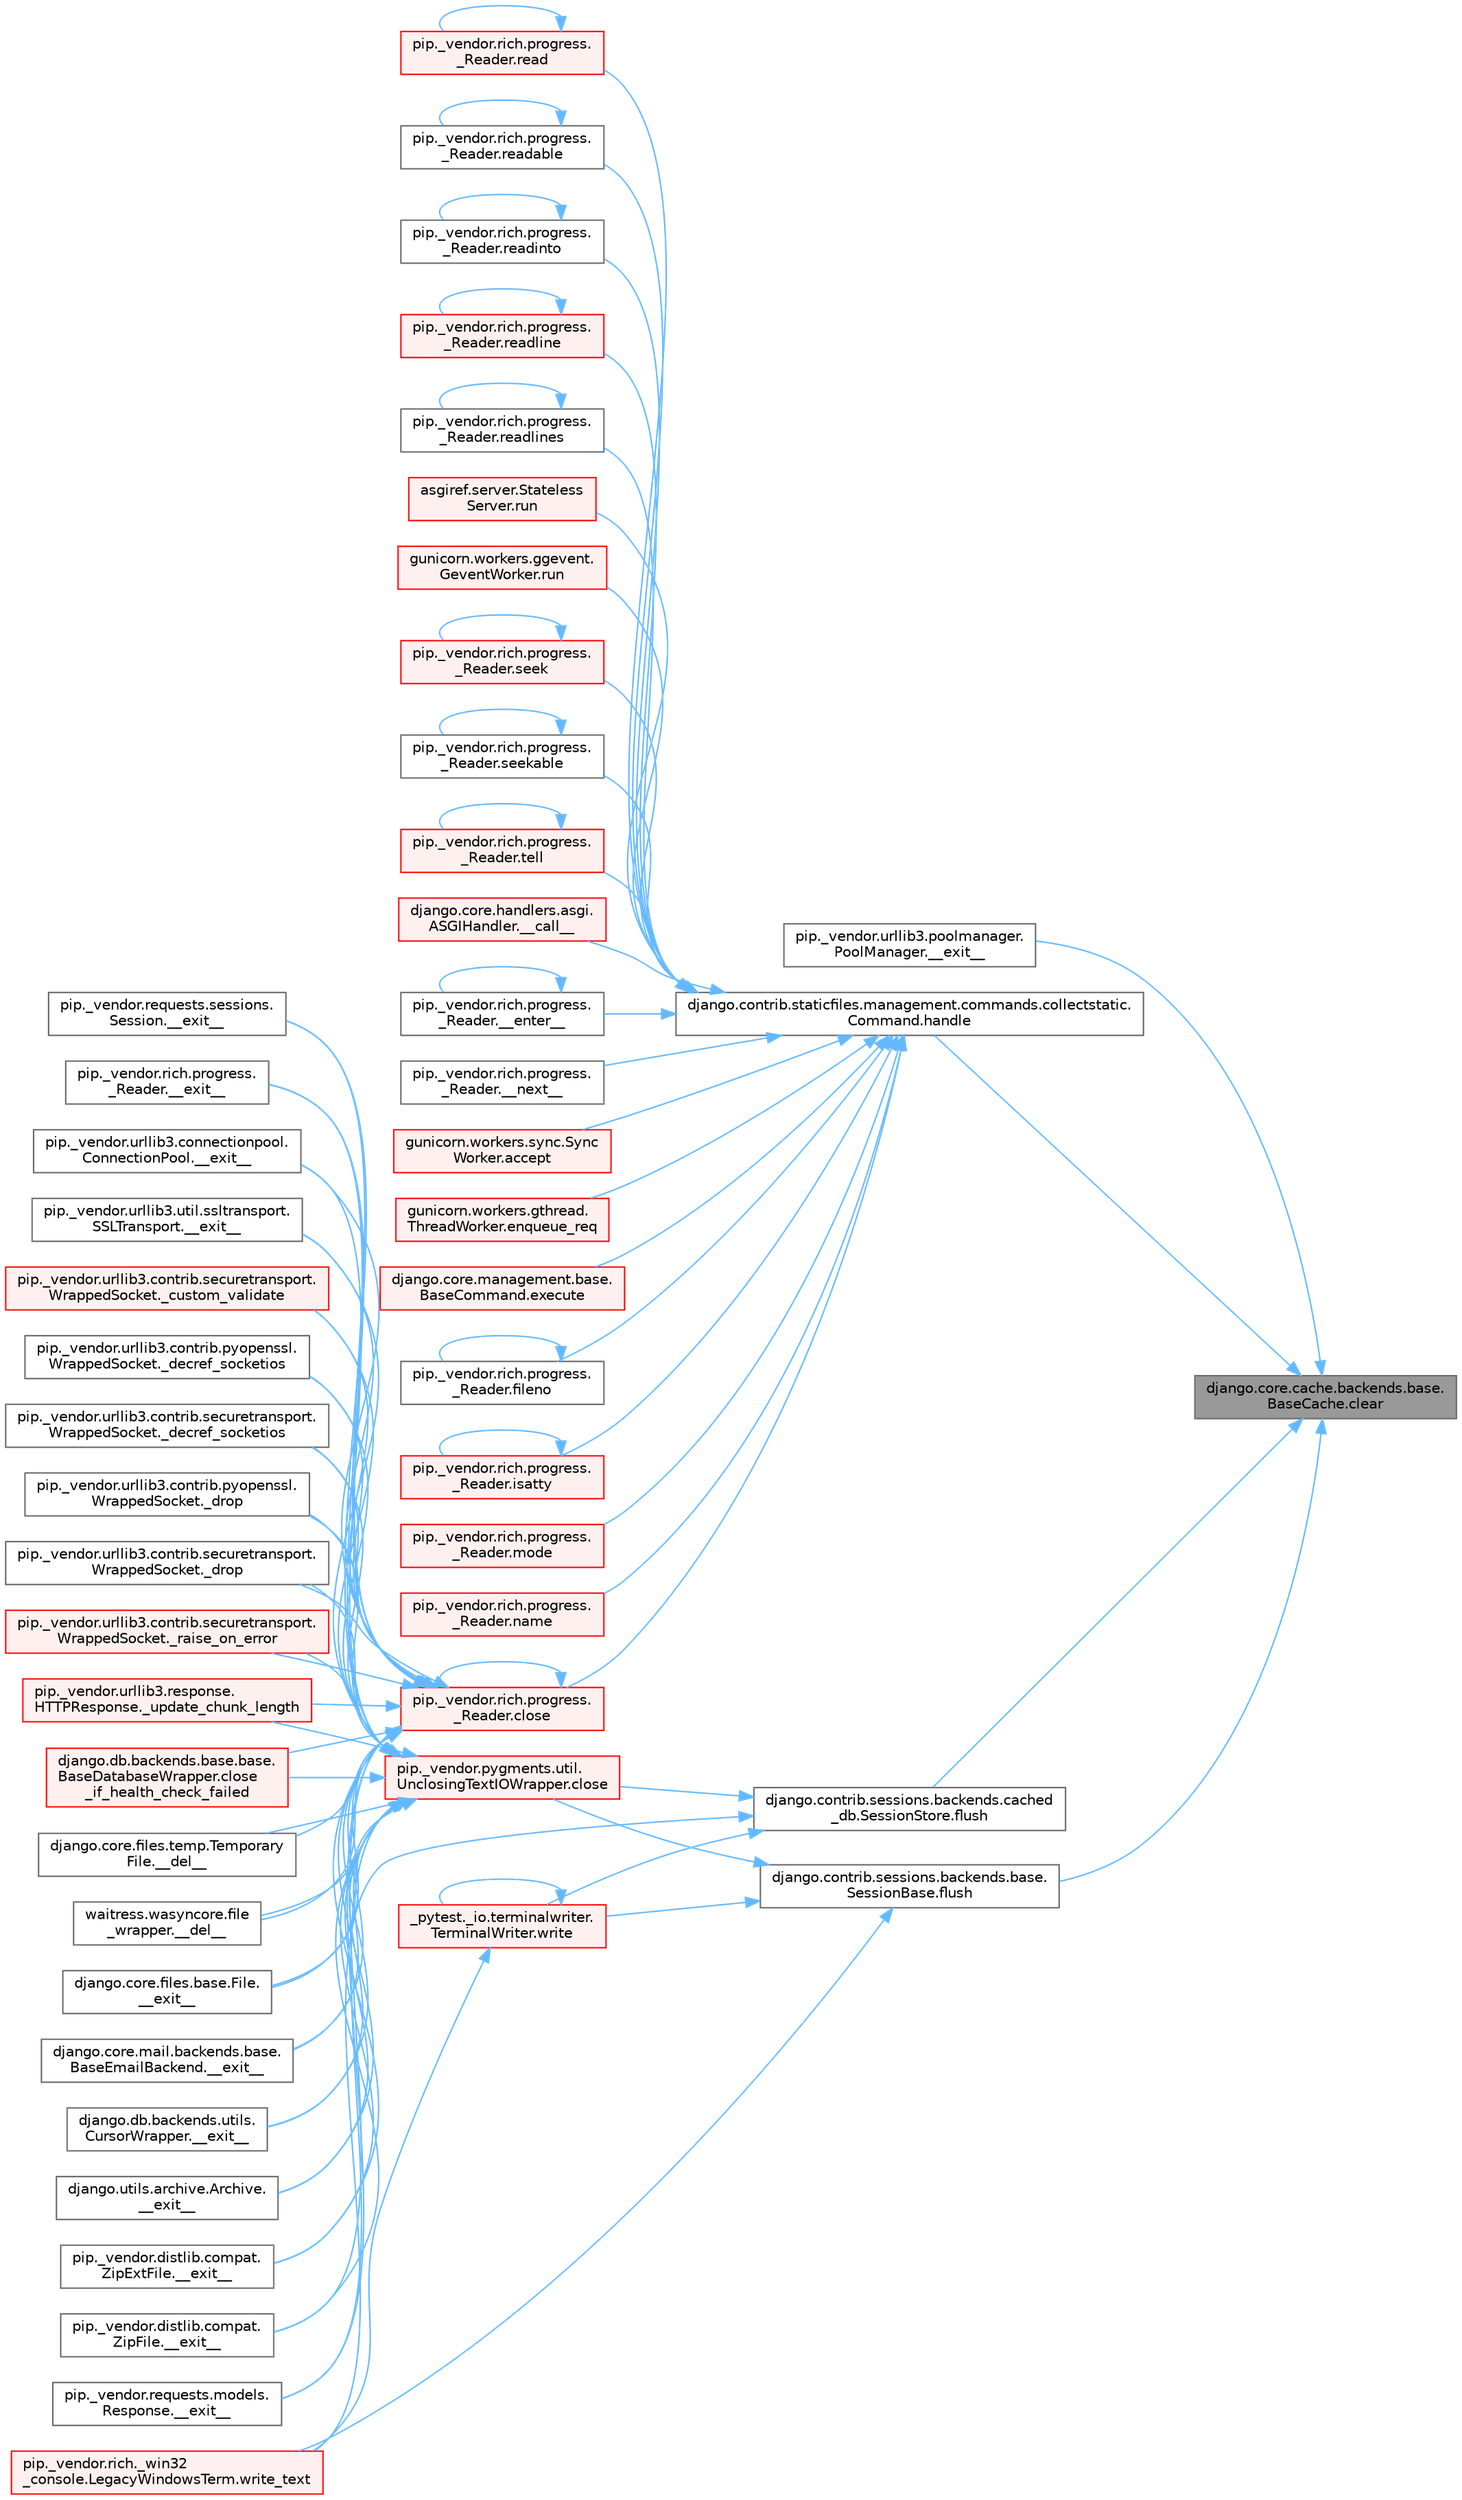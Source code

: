 digraph "django.core.cache.backends.base.BaseCache.clear"
{
 // LATEX_PDF_SIZE
  bgcolor="transparent";
  edge [fontname=Helvetica,fontsize=10,labelfontname=Helvetica,labelfontsize=10];
  node [fontname=Helvetica,fontsize=10,shape=box,height=0.2,width=0.4];
  rankdir="RL";
  Node1 [id="Node000001",label="django.core.cache.backends.base.\lBaseCache.clear",height=0.2,width=0.4,color="gray40", fillcolor="grey60", style="filled", fontcolor="black",tooltip=" "];
  Node1 -> Node2 [id="edge1_Node000001_Node000002",dir="back",color="steelblue1",style="solid",tooltip=" "];
  Node2 [id="Node000002",label="pip._vendor.urllib3.poolmanager.\lPoolManager.__exit__",height=0.2,width=0.4,color="grey40", fillcolor="white", style="filled",URL="$classpip_1_1__vendor_1_1urllib3_1_1poolmanager_1_1_pool_manager.html#a75163405928e50c780bcbf8921907136",tooltip=" "];
  Node1 -> Node3 [id="edge2_Node000001_Node000003",dir="back",color="steelblue1",style="solid",tooltip=" "];
  Node3 [id="Node000003",label="django.contrib.sessions.backends.base.\lSessionBase.flush",height=0.2,width=0.4,color="grey40", fillcolor="white", style="filled",URL="$classdjango_1_1contrib_1_1sessions_1_1backends_1_1base_1_1_session_base.html#a915ab38003d5f0be1ce9f849583910bb",tooltip=" "];
  Node3 -> Node4 [id="edge3_Node000003_Node000004",dir="back",color="steelblue1",style="solid",tooltip=" "];
  Node4 [id="Node000004",label="pip._vendor.pygments.util.\lUnclosingTextIOWrapper.close",height=0.2,width=0.4,color="red", fillcolor="#FFF0F0", style="filled",URL="$classpip_1_1__vendor_1_1pygments_1_1util_1_1_unclosing_text_i_o_wrapper.html#a8b7334932e365946b03244a148e50846",tooltip=" "];
  Node4 -> Node5 [id="edge4_Node000004_Node000005",dir="back",color="steelblue1",style="solid",tooltip=" "];
  Node5 [id="Node000005",label="django.core.files.temp.Temporary\lFile.__del__",height=0.2,width=0.4,color="grey40", fillcolor="white", style="filled",URL="$classdjango_1_1core_1_1files_1_1temp_1_1_temporary_file.html#a95809e90e91ff4f43e62813734a1ff5f",tooltip=" "];
  Node4 -> Node6 [id="edge5_Node000004_Node000006",dir="back",color="steelblue1",style="solid",tooltip=" "];
  Node6 [id="Node000006",label="waitress.wasyncore.file\l_wrapper.__del__",height=0.2,width=0.4,color="grey40", fillcolor="white", style="filled",URL="$classwaitress_1_1wasyncore_1_1file__wrapper.html#a4e25ecc24a6210bc5e295c433e632780",tooltip=" "];
  Node4 -> Node7 [id="edge6_Node000004_Node000007",dir="back",color="steelblue1",style="solid",tooltip=" "];
  Node7 [id="Node000007",label="django.core.files.base.File.\l__exit__",height=0.2,width=0.4,color="grey40", fillcolor="white", style="filled",URL="$classdjango_1_1core_1_1files_1_1base_1_1_file.html#ae0b1191c5014d84fee107227495e239c",tooltip=" "];
  Node4 -> Node8 [id="edge7_Node000004_Node000008",dir="back",color="steelblue1",style="solid",tooltip=" "];
  Node8 [id="Node000008",label="django.core.mail.backends.base.\lBaseEmailBackend.__exit__",height=0.2,width=0.4,color="grey40", fillcolor="white", style="filled",URL="$classdjango_1_1core_1_1mail_1_1backends_1_1base_1_1_base_email_backend.html#ab6610ac0ed4aba1a8172e85b59065503",tooltip=" "];
  Node4 -> Node9 [id="edge8_Node000004_Node000009",dir="back",color="steelblue1",style="solid",tooltip=" "];
  Node9 [id="Node000009",label="django.db.backends.utils.\lCursorWrapper.__exit__",height=0.2,width=0.4,color="grey40", fillcolor="white", style="filled",URL="$classdjango_1_1db_1_1backends_1_1utils_1_1_cursor_wrapper.html#a02f5176bb3b2e598d12ac8fdf26f3496",tooltip=" "];
  Node4 -> Node10 [id="edge9_Node000004_Node000010",dir="back",color="steelblue1",style="solid",tooltip=" "];
  Node10 [id="Node000010",label="django.utils.archive.Archive.\l__exit__",height=0.2,width=0.4,color="grey40", fillcolor="white", style="filled",URL="$classdjango_1_1utils_1_1archive_1_1_archive.html#a9a50df9316e6d45236868d7561a13d78",tooltip=" "];
  Node4 -> Node11 [id="edge10_Node000004_Node000011",dir="back",color="steelblue1",style="solid",tooltip=" "];
  Node11 [id="Node000011",label="pip._vendor.distlib.compat.\lZipExtFile.__exit__",height=0.2,width=0.4,color="grey40", fillcolor="white", style="filled",URL="$classpip_1_1__vendor_1_1distlib_1_1compat_1_1_zip_ext_file.html#ad18398fe6a9f5109a3b0a62aa29d830c",tooltip=" "];
  Node4 -> Node12 [id="edge11_Node000004_Node000012",dir="back",color="steelblue1",style="solid",tooltip=" "];
  Node12 [id="Node000012",label="pip._vendor.distlib.compat.\lZipFile.__exit__",height=0.2,width=0.4,color="grey40", fillcolor="white", style="filled",URL="$classpip_1_1__vendor_1_1distlib_1_1compat_1_1_zip_file.html#ae730617981b5947edb5f7838f1caabb4",tooltip=" "];
  Node4 -> Node13 [id="edge12_Node000004_Node000013",dir="back",color="steelblue1",style="solid",tooltip=" "];
  Node13 [id="Node000013",label="pip._vendor.requests.models.\lResponse.__exit__",height=0.2,width=0.4,color="grey40", fillcolor="white", style="filled",URL="$classpip_1_1__vendor_1_1requests_1_1models_1_1_response.html#a1f5f32680ba6cd5002b2c19b7b8b0705",tooltip=" "];
  Node4 -> Node14 [id="edge13_Node000004_Node000014",dir="back",color="steelblue1",style="solid",tooltip=" "];
  Node14 [id="Node000014",label="pip._vendor.requests.sessions.\lSession.__exit__",height=0.2,width=0.4,color="grey40", fillcolor="white", style="filled",URL="$classpip_1_1__vendor_1_1requests_1_1sessions_1_1_session.html#aa063240820ab2fc28ed471a014a47963",tooltip=" "];
  Node4 -> Node15 [id="edge14_Node000004_Node000015",dir="back",color="steelblue1",style="solid",tooltip=" "];
  Node15 [id="Node000015",label="pip._vendor.rich.progress.\l_Reader.__exit__",height=0.2,width=0.4,color="grey40", fillcolor="white", style="filled",URL="$classpip_1_1__vendor_1_1rich_1_1progress_1_1___reader.html#a82781ca9c3ea0f5a0a3f9bd309e05b85",tooltip=" "];
  Node4 -> Node16 [id="edge15_Node000004_Node000016",dir="back",color="steelblue1",style="solid",tooltip=" "];
  Node16 [id="Node000016",label="pip._vendor.urllib3.connectionpool.\lConnectionPool.__exit__",height=0.2,width=0.4,color="grey40", fillcolor="white", style="filled",URL="$classpip_1_1__vendor_1_1urllib3_1_1connectionpool_1_1_connection_pool.html#adfa39f03564a54c98c18206145aa9d0f",tooltip=" "];
  Node4 -> Node17 [id="edge16_Node000004_Node000017",dir="back",color="steelblue1",style="solid",tooltip=" "];
  Node17 [id="Node000017",label="pip._vendor.urllib3.util.ssltransport.\lSSLTransport.__exit__",height=0.2,width=0.4,color="grey40", fillcolor="white", style="filled",URL="$classpip_1_1__vendor_1_1urllib3_1_1util_1_1ssltransport_1_1_s_s_l_transport.html#ae3f2aec625e9a75bbcd96b467cf3b7fd",tooltip=" "];
  Node4 -> Node18 [id="edge17_Node000004_Node000018",dir="back",color="steelblue1",style="solid",tooltip=" "];
  Node18 [id="Node000018",label="pip._vendor.urllib3.contrib.securetransport.\lWrappedSocket._custom_validate",height=0.2,width=0.4,color="red", fillcolor="#FFF0F0", style="filled",URL="$classpip_1_1__vendor_1_1urllib3_1_1contrib_1_1securetransport_1_1_wrapped_socket.html#a792d7036b5574cd74ffbf75a1d40e8ea",tooltip=" "];
  Node4 -> Node20 [id="edge18_Node000004_Node000020",dir="back",color="steelblue1",style="solid",tooltip=" "];
  Node20 [id="Node000020",label="pip._vendor.urllib3.contrib.pyopenssl.\lWrappedSocket._decref_socketios",height=0.2,width=0.4,color="grey40", fillcolor="white", style="filled",URL="$classpip_1_1__vendor_1_1urllib3_1_1contrib_1_1pyopenssl_1_1_wrapped_socket.html#a852978001c35f19a5668b6b635b4d466",tooltip=" "];
  Node4 -> Node21 [id="edge19_Node000004_Node000021",dir="back",color="steelblue1",style="solid",tooltip=" "];
  Node21 [id="Node000021",label="pip._vendor.urllib3.contrib.securetransport.\lWrappedSocket._decref_socketios",height=0.2,width=0.4,color="grey40", fillcolor="white", style="filled",URL="$classpip_1_1__vendor_1_1urllib3_1_1contrib_1_1securetransport_1_1_wrapped_socket.html#aece833c51ea926f1a23410d725e8e0bc",tooltip=" "];
  Node4 -> Node22 [id="edge20_Node000004_Node000022",dir="back",color="steelblue1",style="solid",tooltip=" "];
  Node22 [id="Node000022",label="pip._vendor.urllib3.contrib.pyopenssl.\lWrappedSocket._drop",height=0.2,width=0.4,color="grey40", fillcolor="white", style="filled",URL="$classpip_1_1__vendor_1_1urllib3_1_1contrib_1_1pyopenssl_1_1_wrapped_socket.html#a7d3e248bcf60a9d8606bbcde69f785f5",tooltip=" "];
  Node4 -> Node23 [id="edge21_Node000004_Node000023",dir="back",color="steelblue1",style="solid",tooltip=" "];
  Node23 [id="Node000023",label="pip._vendor.urllib3.contrib.securetransport.\lWrappedSocket._drop",height=0.2,width=0.4,color="grey40", fillcolor="white", style="filled",URL="$classpip_1_1__vendor_1_1urllib3_1_1contrib_1_1securetransport_1_1_wrapped_socket.html#aa5120335fca67c7dd6cc4b1cf6d7e74f",tooltip=" "];
  Node4 -> Node24 [id="edge22_Node000004_Node000024",dir="back",color="steelblue1",style="solid",tooltip=" "];
  Node24 [id="Node000024",label="pip._vendor.urllib3.contrib.securetransport.\lWrappedSocket._raise_on_error",height=0.2,width=0.4,color="red", fillcolor="#FFF0F0", style="filled",URL="$classpip_1_1__vendor_1_1urllib3_1_1contrib_1_1securetransport_1_1_wrapped_socket.html#ae89ceec48b026fbcf5e9888ee21e0c09",tooltip=" "];
  Node4 -> Node160 [id="edge23_Node000004_Node000160",dir="back",color="steelblue1",style="solid",tooltip=" "];
  Node160 [id="Node000160",label="pip._vendor.urllib3.response.\lHTTPResponse._update_chunk_length",height=0.2,width=0.4,color="red", fillcolor="#FFF0F0", style="filled",URL="$classpip_1_1__vendor_1_1urllib3_1_1response_1_1_h_t_t_p_response.html#adbdd73c32bc7b36f2120d5ab8189e8d8",tooltip=" "];
  Node4 -> Node434 [id="edge24_Node000004_Node000434",dir="back",color="steelblue1",style="solid",tooltip=" "];
  Node434 [id="Node000434",label="django.db.backends.base.base.\lBaseDatabaseWrapper.close\l_if_health_check_failed",height=0.2,width=0.4,color="red", fillcolor="#FFF0F0", style="filled",URL="$classdjango_1_1db_1_1backends_1_1base_1_1base_1_1_base_database_wrapper.html#a3f4d11734d2da94781f00468b6bd3981",tooltip=" "];
  Node3 -> Node167 [id="edge25_Node000003_Node000167",dir="back",color="steelblue1",style="solid",tooltip=" "];
  Node167 [id="Node000167",label="_pytest._io.terminalwriter.\lTerminalWriter.write",height=0.2,width=0.4,color="red", fillcolor="#FFF0F0", style="filled",URL="$class__pytest_1_1__io_1_1terminalwriter_1_1_terminal_writer.html#ab011b237aec5bafbe3761ee6eceaa5b1",tooltip=" "];
  Node167 -> Node167 [id="edge26_Node000167_Node000167",dir="back",color="steelblue1",style="solid",tooltip=" "];
  Node167 -> Node659 [id="edge27_Node000167_Node000659",dir="back",color="steelblue1",style="solid",tooltip=" "];
  Node659 [id="Node000659",label="pip._vendor.rich._win32\l_console.LegacyWindowsTerm.write_text",height=0.2,width=0.4,color="red", fillcolor="#FFF0F0", style="filled",URL="$classpip_1_1__vendor_1_1rich_1_1__win32__console_1_1_legacy_windows_term.html#a285165149598e15cac2caf4d03385612",tooltip=" "];
  Node3 -> Node659 [id="edge28_Node000003_Node000659",dir="back",color="steelblue1",style="solid",tooltip=" "];
  Node1 -> Node166 [id="edge29_Node000001_Node000166",dir="back",color="steelblue1",style="solid",tooltip=" "];
  Node166 [id="Node000166",label="django.contrib.sessions.backends.cached\l_db.SessionStore.flush",height=0.2,width=0.4,color="grey40", fillcolor="white", style="filled",URL="$classdjango_1_1contrib_1_1sessions_1_1backends_1_1cached__db_1_1_session_store.html#a6df5f77231b222833b8d76f1a4b0c57d",tooltip=" "];
  Node166 -> Node4 [id="edge30_Node000166_Node000004",dir="back",color="steelblue1",style="solid",tooltip=" "];
  Node166 -> Node167 [id="edge31_Node000166_Node000167",dir="back",color="steelblue1",style="solid",tooltip=" "];
  Node166 -> Node659 [id="edge32_Node000166_Node000659",dir="back",color="steelblue1",style="solid",tooltip=" "];
  Node1 -> Node152 [id="edge33_Node000001_Node000152",dir="back",color="steelblue1",style="solid",tooltip=" "];
  Node152 [id="Node000152",label="django.contrib.staticfiles.management.commands.collectstatic.\lCommand.handle",height=0.2,width=0.4,color="grey40", fillcolor="white", style="filled",URL="$classdjango_1_1contrib_1_1staticfiles_1_1management_1_1commands_1_1collectstatic_1_1_command.html#a77042fe151f5e5c26990bdd187c9f21e",tooltip=" "];
  Node152 -> Node153 [id="edge34_Node000152_Node000153",dir="back",color="steelblue1",style="solid",tooltip=" "];
  Node153 [id="Node000153",label="django.core.handlers.asgi.\lASGIHandler.__call__",height=0.2,width=0.4,color="red", fillcolor="#FFF0F0", style="filled",URL="$classdjango_1_1core_1_1handlers_1_1asgi_1_1_a_s_g_i_handler.html#a22b4781bb9089ff078a3e64dd2f48dce",tooltip=" "];
  Node152 -> Node154 [id="edge35_Node000152_Node000154",dir="back",color="steelblue1",style="solid",tooltip=" "];
  Node154 [id="Node000154",label="pip._vendor.rich.progress.\l_Reader.__enter__",height=0.2,width=0.4,color="grey40", fillcolor="white", style="filled",URL="$classpip_1_1__vendor_1_1rich_1_1progress_1_1___reader.html#a9c3bb756d7d5d66aa484c6d25fef6d8a",tooltip=" "];
  Node154 -> Node154 [id="edge36_Node000154_Node000154",dir="back",color="steelblue1",style="solid",tooltip=" "];
  Node152 -> Node155 [id="edge37_Node000152_Node000155",dir="back",color="steelblue1",style="solid",tooltip=" "];
  Node155 [id="Node000155",label="pip._vendor.rich.progress.\l_Reader.__next__",height=0.2,width=0.4,color="grey40", fillcolor="white", style="filled",URL="$classpip_1_1__vendor_1_1rich_1_1progress_1_1___reader.html#a9434dfa9ada5623d6fb72996bf354ffe",tooltip=" "];
  Node152 -> Node156 [id="edge38_Node000152_Node000156",dir="back",color="steelblue1",style="solid",tooltip=" "];
  Node156 [id="Node000156",label="gunicorn.workers.sync.Sync\lWorker.accept",height=0.2,width=0.4,color="red", fillcolor="#FFF0F0", style="filled",URL="$classgunicorn_1_1workers_1_1sync_1_1_sync_worker.html#a9b2f1e8d68bbd5233578ace2685952b3",tooltip=" "];
  Node152 -> Node159 [id="edge39_Node000152_Node000159",dir="back",color="steelblue1",style="solid",tooltip=" "];
  Node159 [id="Node000159",label="pip._vendor.rich.progress.\l_Reader.close",height=0.2,width=0.4,color="red", fillcolor="#FFF0F0", style="filled",URL="$classpip_1_1__vendor_1_1rich_1_1progress_1_1___reader.html#a6c0b1964d885972a97a12a9ac01d23e8",tooltip=" "];
  Node159 -> Node5 [id="edge40_Node000159_Node000005",dir="back",color="steelblue1",style="solid",tooltip=" "];
  Node159 -> Node6 [id="edge41_Node000159_Node000006",dir="back",color="steelblue1",style="solid",tooltip=" "];
  Node159 -> Node7 [id="edge42_Node000159_Node000007",dir="back",color="steelblue1",style="solid",tooltip=" "];
  Node159 -> Node8 [id="edge43_Node000159_Node000008",dir="back",color="steelblue1",style="solid",tooltip=" "];
  Node159 -> Node9 [id="edge44_Node000159_Node000009",dir="back",color="steelblue1",style="solid",tooltip=" "];
  Node159 -> Node10 [id="edge45_Node000159_Node000010",dir="back",color="steelblue1",style="solid",tooltip=" "];
  Node159 -> Node11 [id="edge46_Node000159_Node000011",dir="back",color="steelblue1",style="solid",tooltip=" "];
  Node159 -> Node12 [id="edge47_Node000159_Node000012",dir="back",color="steelblue1",style="solid",tooltip=" "];
  Node159 -> Node13 [id="edge48_Node000159_Node000013",dir="back",color="steelblue1",style="solid",tooltip=" "];
  Node159 -> Node14 [id="edge49_Node000159_Node000014",dir="back",color="steelblue1",style="solid",tooltip=" "];
  Node159 -> Node15 [id="edge50_Node000159_Node000015",dir="back",color="steelblue1",style="solid",tooltip=" "];
  Node159 -> Node16 [id="edge51_Node000159_Node000016",dir="back",color="steelblue1",style="solid",tooltip=" "];
  Node159 -> Node17 [id="edge52_Node000159_Node000017",dir="back",color="steelblue1",style="solid",tooltip=" "];
  Node159 -> Node18 [id="edge53_Node000159_Node000018",dir="back",color="steelblue1",style="solid",tooltip=" "];
  Node159 -> Node20 [id="edge54_Node000159_Node000020",dir="back",color="steelblue1",style="solid",tooltip=" "];
  Node159 -> Node21 [id="edge55_Node000159_Node000021",dir="back",color="steelblue1",style="solid",tooltip=" "];
  Node159 -> Node22 [id="edge56_Node000159_Node000022",dir="back",color="steelblue1",style="solid",tooltip=" "];
  Node159 -> Node23 [id="edge57_Node000159_Node000023",dir="back",color="steelblue1",style="solid",tooltip=" "];
  Node159 -> Node24 [id="edge58_Node000159_Node000024",dir="back",color="steelblue1",style="solid",tooltip=" "];
  Node159 -> Node160 [id="edge59_Node000159_Node000160",dir="back",color="steelblue1",style="solid",tooltip=" "];
  Node159 -> Node159 [id="edge60_Node000159_Node000159",dir="back",color="steelblue1",style="solid",tooltip=" "];
  Node159 -> Node434 [id="edge61_Node000159_Node000434",dir="back",color="steelblue1",style="solid",tooltip=" "];
  Node152 -> Node925 [id="edge62_Node000152_Node000925",dir="back",color="steelblue1",style="solid",tooltip=" "];
  Node925 [id="Node000925",label="gunicorn.workers.gthread.\lThreadWorker.enqueue_req",height=0.2,width=0.4,color="red", fillcolor="#FFF0F0", style="filled",URL="$classgunicorn_1_1workers_1_1gthread_1_1_thread_worker.html#a8d2981740d79747639e152d9e9632964",tooltip=" "];
  Node152 -> Node922 [id="edge63_Node000152_Node000922",dir="back",color="steelblue1",style="solid",tooltip=" "];
  Node922 [id="Node000922",label="django.core.management.base.\lBaseCommand.execute",height=0.2,width=0.4,color="red", fillcolor="#FFF0F0", style="filled",URL="$classdjango_1_1core_1_1management_1_1base_1_1_base_command.html#a5621c1fb51be6a2deff6777d90c25ee0",tooltip=" "];
  Node152 -> Node928 [id="edge64_Node000152_Node000928",dir="back",color="steelblue1",style="solid",tooltip=" "];
  Node928 [id="Node000928",label="pip._vendor.rich.progress.\l_Reader.fileno",height=0.2,width=0.4,color="grey40", fillcolor="white", style="filled",URL="$classpip_1_1__vendor_1_1rich_1_1progress_1_1___reader.html#a5fae85546bcfb15e2144c108bb31b59c",tooltip=" "];
  Node928 -> Node928 [id="edge65_Node000928_Node000928",dir="back",color="steelblue1",style="solid",tooltip=" "];
  Node152 -> Node929 [id="edge66_Node000152_Node000929",dir="back",color="steelblue1",style="solid",tooltip=" "];
  Node929 [id="Node000929",label="pip._vendor.rich.progress.\l_Reader.isatty",height=0.2,width=0.4,color="red", fillcolor="#FFF0F0", style="filled",URL="$classpip_1_1__vendor_1_1rich_1_1progress_1_1___reader.html#a25008b04de43b80685677bd476ebb238",tooltip=" "];
  Node929 -> Node929 [id="edge67_Node000929_Node000929",dir="back",color="steelblue1",style="solid",tooltip=" "];
  Node152 -> Node932 [id="edge68_Node000152_Node000932",dir="back",color="steelblue1",style="solid",tooltip=" "];
  Node932 [id="Node000932",label="pip._vendor.rich.progress.\l_Reader.mode",height=0.2,width=0.4,color="red", fillcolor="#FFF0F0", style="filled",URL="$classpip_1_1__vendor_1_1rich_1_1progress_1_1___reader.html#a744eab5dc9ede10fd26932ecf9ccbddc",tooltip=" "];
  Node152 -> Node939 [id="edge69_Node000152_Node000939",dir="back",color="steelblue1",style="solid",tooltip=" "];
  Node939 [id="Node000939",label="pip._vendor.rich.progress.\l_Reader.name",height=0.2,width=0.4,color="red", fillcolor="#FFF0F0", style="filled",URL="$classpip_1_1__vendor_1_1rich_1_1progress_1_1___reader.html#a545f897ce86cf3e798598cb200357c13",tooltip=" "];
  Node152 -> Node1055 [id="edge70_Node000152_Node001055",dir="back",color="steelblue1",style="solid",tooltip=" "];
  Node1055 [id="Node001055",label="pip._vendor.rich.progress.\l_Reader.read",height=0.2,width=0.4,color="red", fillcolor="#FFF0F0", style="filled",URL="$classpip_1_1__vendor_1_1rich_1_1progress_1_1___reader.html#abc9a19c1ccc4057e665996a500814420",tooltip=" "];
  Node1055 -> Node1055 [id="edge71_Node001055_Node001055",dir="back",color="steelblue1",style="solid",tooltip=" "];
  Node152 -> Node1056 [id="edge72_Node000152_Node001056",dir="back",color="steelblue1",style="solid",tooltip=" "];
  Node1056 [id="Node001056",label="pip._vendor.rich.progress.\l_Reader.readable",height=0.2,width=0.4,color="grey40", fillcolor="white", style="filled",URL="$classpip_1_1__vendor_1_1rich_1_1progress_1_1___reader.html#a597c6d895bd8070977827445f65524ea",tooltip=" "];
  Node1056 -> Node1056 [id="edge73_Node001056_Node001056",dir="back",color="steelblue1",style="solid",tooltip=" "];
  Node152 -> Node1057 [id="edge74_Node000152_Node001057",dir="back",color="steelblue1",style="solid",tooltip=" "];
  Node1057 [id="Node001057",label="pip._vendor.rich.progress.\l_Reader.readinto",height=0.2,width=0.4,color="grey40", fillcolor="white", style="filled",URL="$classpip_1_1__vendor_1_1rich_1_1progress_1_1___reader.html#a10a6b416f687bc74dfd4a16e210733fd",tooltip=" "];
  Node1057 -> Node1057 [id="edge75_Node001057_Node001057",dir="back",color="steelblue1",style="solid",tooltip=" "];
  Node152 -> Node1058 [id="edge76_Node000152_Node001058",dir="back",color="steelblue1",style="solid",tooltip=" "];
  Node1058 [id="Node001058",label="pip._vendor.rich.progress.\l_Reader.readline",height=0.2,width=0.4,color="red", fillcolor="#FFF0F0", style="filled",URL="$classpip_1_1__vendor_1_1rich_1_1progress_1_1___reader.html#ae214b8896d240d33ed0d1e03b8134107",tooltip=" "];
  Node1058 -> Node1058 [id="edge77_Node001058_Node001058",dir="back",color="steelblue1",style="solid",tooltip=" "];
  Node152 -> Node1062 [id="edge78_Node000152_Node001062",dir="back",color="steelblue1",style="solid",tooltip=" "];
  Node1062 [id="Node001062",label="pip._vendor.rich.progress.\l_Reader.readlines",height=0.2,width=0.4,color="grey40", fillcolor="white", style="filled",URL="$classpip_1_1__vendor_1_1rich_1_1progress_1_1___reader.html#a36448a9abb78b99bc05fa66433015f3a",tooltip=" "];
  Node1062 -> Node1062 [id="edge79_Node001062_Node001062",dir="back",color="steelblue1",style="solid",tooltip=" "];
  Node152 -> Node1063 [id="edge80_Node000152_Node001063",dir="back",color="steelblue1",style="solid",tooltip=" "];
  Node1063 [id="Node001063",label="asgiref.server.Stateless\lServer.run",height=0.2,width=0.4,color="red", fillcolor="#FFF0F0", style="filled",URL="$classasgiref_1_1server_1_1_stateless_server.html#a60ad300a082526eea5c1b2df64c4e793",tooltip="Mainloop and handling."];
  Node152 -> Node272 [id="edge81_Node000152_Node000272",dir="back",color="steelblue1",style="solid",tooltip=" "];
  Node272 [id="Node000272",label="gunicorn.workers.ggevent.\lGeventWorker.run",height=0.2,width=0.4,color="red", fillcolor="#FFF0F0", style="filled",URL="$classgunicorn_1_1workers_1_1ggevent_1_1_gevent_worker.html#a0d8ffe6d6db44cfe8310ccf5643506ee",tooltip=" "];
  Node152 -> Node1064 [id="edge82_Node000152_Node001064",dir="back",color="steelblue1",style="solid",tooltip=" "];
  Node1064 [id="Node001064",label="pip._vendor.rich.progress.\l_Reader.seek",height=0.2,width=0.4,color="red", fillcolor="#FFF0F0", style="filled",URL="$classpip_1_1__vendor_1_1rich_1_1progress_1_1___reader.html#a8577bcef22b050ec6d7b7cb2ce1b9053",tooltip=" "];
  Node1064 -> Node1064 [id="edge83_Node001064_Node001064",dir="back",color="steelblue1",style="solid",tooltip=" "];
  Node152 -> Node1589 [id="edge84_Node000152_Node001589",dir="back",color="steelblue1",style="solid",tooltip=" "];
  Node1589 [id="Node001589",label="pip._vendor.rich.progress.\l_Reader.seekable",height=0.2,width=0.4,color="grey40", fillcolor="white", style="filled",URL="$classpip_1_1__vendor_1_1rich_1_1progress_1_1___reader.html#a3de43f328570e813a05b1dcc07813f5b",tooltip=" "];
  Node1589 -> Node1589 [id="edge85_Node001589_Node001589",dir="back",color="steelblue1",style="solid",tooltip=" "];
  Node152 -> Node1590 [id="edge86_Node000152_Node001590",dir="back",color="steelblue1",style="solid",tooltip=" "];
  Node1590 [id="Node001590",label="pip._vendor.rich.progress.\l_Reader.tell",height=0.2,width=0.4,color="red", fillcolor="#FFF0F0", style="filled",URL="$classpip_1_1__vendor_1_1rich_1_1progress_1_1___reader.html#a4ec4039f47700772d40242efb68da47e",tooltip=" "];
  Node1590 -> Node1590 [id="edge87_Node001590_Node001590",dir="back",color="steelblue1",style="solid",tooltip=" "];
}
